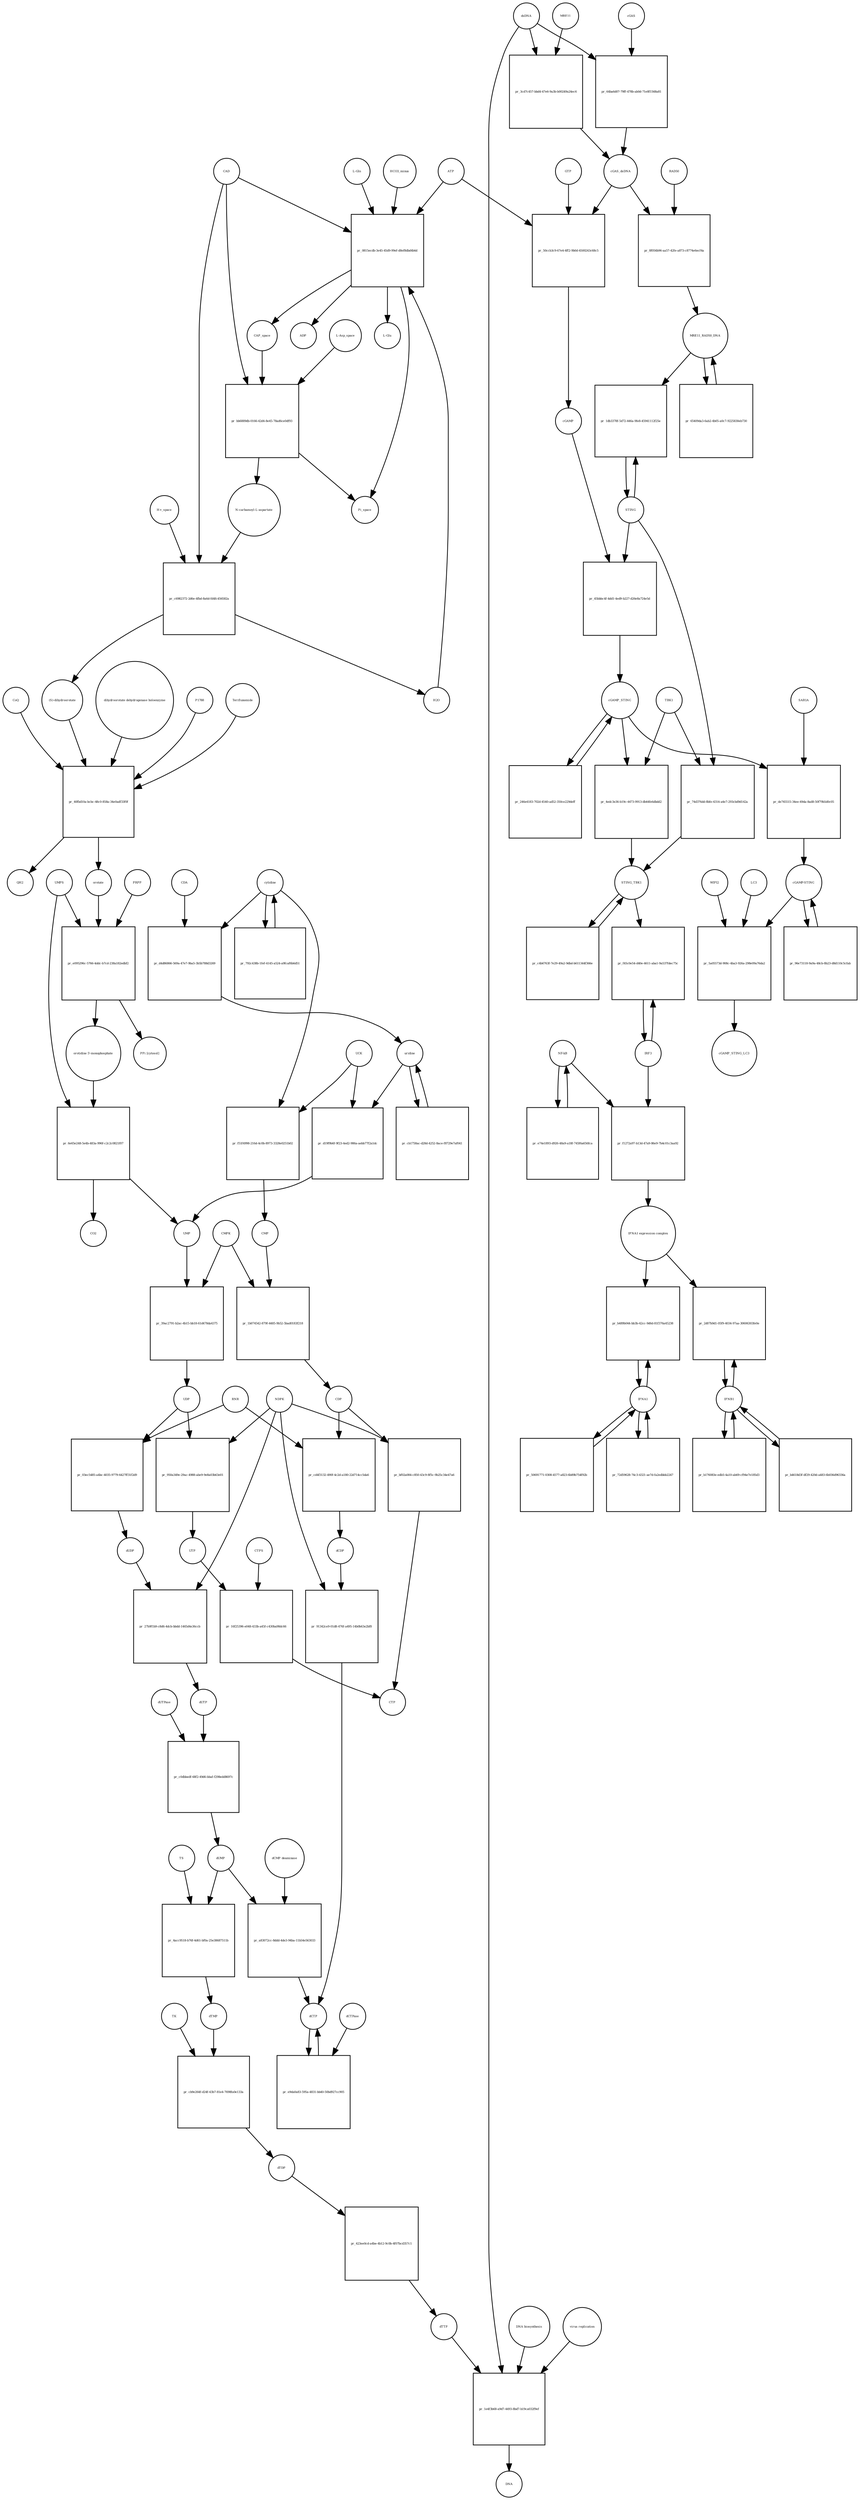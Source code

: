 strict digraph  {
"L-Gln" [annotation="", bipartite=0, cls="simple chemical", fontsize=4, label="L-Gln", shape=circle];
"pr_0815ecdb-3e45-45d9-99ef-d8ef8dbd4b6d" [annotation="", bipartite=1, cls=process, fontsize=4, label="pr_0815ecdb-3e45-45d9-99ef-d8ef8dbd4b6d", shape=square];
CAP_space [annotation="", bipartite=0, cls="simple chemical", fontsize=4, label=CAP_space, shape=circle];
CAD [annotation="", bipartite=0, cls=macromolecule, fontsize=4, label=CAD, shape=circle];
HCO3_minus [annotation="", bipartite=0, cls="simple chemical", fontsize=4, label=HCO3_minus, shape=circle];
H2O [annotation="", bipartite=0, cls="simple chemical", fontsize=4, label=H2O, shape=circle];
ATP [annotation="", bipartite=0, cls="simple chemical", fontsize=4, label=ATP, shape=circle];
"L-Glu" [annotation="", bipartite=0, cls="simple chemical", fontsize=4, label="L-Glu", shape=circle];
ADP [annotation="", bipartite=0, cls="simple chemical", fontsize=4, label=ADP, shape=circle];
Pi_space [annotation="", bipartite=0, cls="simple chemical", fontsize=4, label=Pi_space, shape=circle];
cytidine [annotation="", bipartite=0, cls="simple chemical", fontsize=4, label=cytidine, shape=circle];
"pr_d4d86866-569a-47e7-9ba5-3b5b788d3269" [annotation="", bipartite=1, cls=process, fontsize=4, label="pr_d4d86866-569a-47e7-9ba5-3b5b788d3269", shape=square];
uridine [annotation="", bipartite=0, cls="simple chemical", fontsize=4, label=uridine, shape=circle];
CDA [annotation="", bipartite=0, cls=macromolecule, fontsize=4, label=CDA, shape=circle];
"pr_d19f9b6f-9f23-4ed2-986a-aebb77f2a1dc" [annotation="", bipartite=1, cls=process, fontsize=4, label="pr_d19f9b6f-9f23-4ed2-986a-aebb77f2a1dc", shape=square];
UMP [annotation="", bipartite=0, cls="simple chemical", fontsize=4, label=UMP, shape=circle];
UCK [annotation="", bipartite=0, cls=macromolecule, fontsize=4, label=UCK, shape=circle];
"pr_f51f4998-216d-4c0b-8973-3328e0251b02" [annotation="", bipartite=1, cls=process, fontsize=4, label="pr_f51f4998-216d-4c0b-8973-3328e0251b02", shape=square];
CMP [annotation="", bipartite=0, cls="simple chemical", fontsize=4, label=CMP, shape=circle];
"pr_cb1758ac-d28d-4252-8ace-f8729e7af041" [annotation="", bipartite=1, cls=process, fontsize=4, label="pr_cb1758ac-d28d-4252-8ace-f8729e7af041", shape=square];
"pr_792c438b-1fef-4145-a524-a9fcaf6b6d51" [annotation="", bipartite=1, cls=process, fontsize=4, label="pr_792c438b-1fef-4145-a524-a9fcaf6b6d51", shape=square];
"pr_39ac2791-b2ac-4b15-bb18-61d478da4375" [annotation="", bipartite=1, cls=process, fontsize=4, label="pr_39ac2791-b2ac-4b15-bb18-61d478da4375", shape=square];
UDP [annotation="", bipartite=0, cls="simple chemical", fontsize=4, label=UDP, shape=circle];
CMPK [annotation="", bipartite=0, cls=macromolecule, fontsize=4, label=CMPK, shape=circle];
"pr_1b074542-879f-4485-9b52-5bad0183f218" [annotation="", bipartite=1, cls=process, fontsize=4, label="pr_1b074542-879f-4485-9b52-5bad0183f218", shape=square];
CDP [annotation="", bipartite=0, cls="simple chemical", fontsize=4, label=CDP, shape=circle];
"pr_950a349e-29ac-4988-abe9-9e8a03b63e01" [annotation="", bipartite=1, cls=process, fontsize=4, label="pr_950a349e-29ac-4988-abe9-9e8a03b63e01", shape=square];
UTP [annotation="", bipartite=0, cls="simple chemical", fontsize=4, label=UTP, shape=circle];
NDPK [annotation="", bipartite=0, cls=macromolecule, fontsize=4, label=NDPK, shape=circle];
"pr_bf02a084-c850-43c9-8f5c-9b25c34e47a6" [annotation="", bipartite=1, cls=process, fontsize=4, label="pr_bf02a084-c850-43c9-8f5c-9b25c34e47a6", shape=square];
CTP [annotation="", bipartite=0, cls="simple chemical", fontsize=4, label=CTP, shape=circle];
"pr_16f25396-e048-433b-a45f-c430ba98dc66" [annotation="", bipartite=1, cls=process, fontsize=4, label="pr_16f25396-e048-433b-a45f-c430ba98dc66", shape=square];
CTPS [annotation="", bipartite=0, cls=macromolecule, fontsize=4, label=CTPS, shape=circle];
"pr_03ec5485-a4bc-4035-9779-6427ff31f2d9" [annotation="", bipartite=1, cls=process, fontsize=4, label="pr_03ec5485-a4bc-4035-9779-6427ff31f2d9", shape=square];
dUDP [annotation="", bipartite=0, cls="simple chemical", fontsize=4, label=dUDP, shape=circle];
RNR [annotation="", bipartite=0, cls=macromolecule, fontsize=4, label=RNR, shape=circle];
"pr_27b9f1b9-c8d6-4dcb-bbdd-1465d4e36ccb" [annotation="", bipartite=1, cls=process, fontsize=4, label="pr_27b9f1b9-c8d6-4dcb-bbdd-1465d4e36ccb", shape=square];
dUTP [annotation="", bipartite=0, cls="simple chemical", fontsize=4, label=dUTP, shape=circle];
dCDP [annotation="", bipartite=0, cls="simple chemical", fontsize=4, label=dCDP, shape=circle];
"pr_91342ce9-01d8-476f-a495-14b0b63e2bf8" [annotation="", bipartite=1, cls=process, fontsize=4, label="pr_91342ce9-01d8-476f-a495-14b0b63e2bf8", shape=square];
dCTP [annotation="", bipartite=0, cls="simple chemical", fontsize=4, label=dCTP, shape=circle];
"pr_cd4f3132-490f-4c2d-a180-22d714cc5da6" [annotation="", bipartite=1, cls=process, fontsize=4, label="pr_cd4f3132-490f-4c2d-a180-22d714cc5da6", shape=square];
"pr_c0dbbedf-68f2-49d6-bbaf-f298edd8697c" [annotation="", bipartite=1, cls=process, fontsize=4, label="pr_c0dbbedf-68f2-49d6-bbaf-f298edd8697c", shape=square];
dUMP [annotation="", bipartite=0, cls="simple chemical", fontsize=4, label=dUMP, shape=circle];
dUTPase [annotation="", bipartite=0, cls=macromolecule, fontsize=4, label=dUTPase, shape=circle];
"pr_e9da0a83-595a-4831-bb40-50bd927cc905" [annotation="", bipartite=1, cls=process, fontsize=4, label="pr_e9da0a83-595a-4831-bb40-50bd927cc905", shape=square];
dCTPase [annotation="", bipartite=0, cls=macromolecule, fontsize=4, label=dCTPase, shape=circle];
"pr_a83072cc-8ddd-4de3-94ba-11b54e563033" [annotation="", bipartite=1, cls=process, fontsize=4, label="pr_a83072cc-8ddd-4de3-94ba-11b54e563033", shape=square];
"dCMP deaminase" [annotation="", bipartite=0, cls=macromolecule, fontsize=4, label="dCMP deaminase", shape=circle];
"pr_4acc9518-b76f-4d61-bf0a-25e38687511b" [annotation="", bipartite=1, cls=process, fontsize=4, label="pr_4acc9518-b76f-4d61-bf0a-25e38687511b", shape=square];
dTMP [annotation="", bipartite=0, cls="simple chemical", fontsize=4, label=dTMP, shape=circle];
TS [annotation="", bipartite=0, cls=macromolecule, fontsize=4, label=TS, shape=circle];
"pr_cb9e264f-d24f-43b7-81e4-7698fa0e133a" [annotation="", bipartite=1, cls=process, fontsize=4, label="pr_cb9e264f-d24f-43b7-81e4-7698fa0e133a", shape=square];
dTDP [annotation="", bipartite=0, cls="simple chemical", fontsize=4, label=dTDP, shape=circle];
TK [annotation="", bipartite=0, cls=macromolecule, fontsize=4, label=TK, shape=circle];
"pr_423ee0cd-a4be-4b12-9c0b-4f07bcd357c1" [annotation="", bipartite=1, cls=process, fontsize=4, label="pr_423ee0cd-a4be-4b12-9c0b-4f07bcd357c1", shape=square];
dTTP [annotation="", bipartite=0, cls="simple chemical", fontsize=4, label=dTTP, shape=circle];
dsDNA [annotation="", bipartite=0, cls="simple chemical", fontsize=4, label=dsDNA, shape=circle];
"pr_64ba6d07-79ff-478b-ab0d-71e8f1568a81" [annotation="", bipartite=1, cls=process, fontsize=4, label="pr_64ba6d07-79ff-478b-ab0d-71e8f1568a81", shape=square];
cGAS [annotation="", bipartite=0, cls=macromolecule, fontsize=4, label=cGAS, shape=circle];
cGAS_dsDNA [annotation="", bipartite=0, cls=complex, fontsize=4, label=cGAS_dsDNA, shape=circle];
"pr_50ccb3c9-67e4-4ff2-9b0d-4500243c68c5" [annotation="", bipartite=1, cls=process, fontsize=4, label="pr_50ccb3c9-67e4-4ff2-9b0d-4500243c68c5", shape=square];
GTP [annotation="", bipartite=0, cls="simple chemical", fontsize=4, label=GTP, shape=circle];
cGAMP [annotation="", bipartite=0, cls="simple chemical", fontsize=4, label=cGAMP, shape=circle];
"pr_45bbbc4f-4dd1-4ed9-b227-d26e8a724e5d" [annotation="", bipartite=1, cls=process, fontsize=4, label="pr_45bbbc4f-4dd1-4ed9-b227-d26e8a724e5d", shape=square];
STING [annotation="", bipartite=0, cls="macromolecule multimer", fontsize=4, label=STING, shape=circle];
cGAMP_STING [annotation="", bipartite=0, cls=complex, fontsize=4, label=cGAMP_STING, shape=circle];
TBK1 [annotation="", bipartite=0, cls=macromolecule, fontsize=4, label=TBK1, shape=circle];
"pr_4edc3e36-b19c-4473-9913-db44fe6dbdd2" [annotation="", bipartite=1, cls=process, fontsize=4, label="pr_4edc3e36-b19c-4473-9913-db44fe6dbdd2", shape=square];
STING_TBK1 [annotation="", bipartite=0, cls=complex, fontsize=4, label=STING_TBK1, shape=circle];
"pr_246e4183-702d-4540-ad52-350ce229deff" [annotation="", bipartite=1, cls=process, fontsize=4, label="pr_246e4183-702d-4540-ad52-350ce229deff", shape=square];
"pr_c4b6763f-7e29-49a2-9dbd-b611344f366e" [annotation="", bipartite=1, cls=process, fontsize=4, label="pr_c4b6763f-7e29-49a2-9dbd-b611344f366e", shape=square];
"NF-kB" [annotation="", bipartite=0, cls=complex, fontsize=4, label="NF-kB", shape=circle];
"pr_e74e1893-d926-48a9-a18f-745f6a656fca" [annotation="", bipartite=1, cls=process, fontsize=4, label="pr_e74e1893-d926-48a9-a18f-745f6a656fca", shape=square];
IFNA1 [annotation="", bipartite=0, cls="nucleic acid feature", fontsize=4, label=IFNA1, shape=circle];
"pr_72d59628-74c3-4321-ae7d-fa2edbbb2247" [annotation="", bipartite=1, cls=process, fontsize=4, label="pr_72d59628-74c3-4321-ae7d-fa2edbbb2247", shape=square];
IFNB1 [annotation="", bipartite=0, cls="nucleic acid feature", fontsize=4, label=IFNB1, shape=circle];
"pr_b4618d3f-df29-420d-a483-6b036d96336a" [annotation="", bipartite=1, cls=process, fontsize=4, label="pr_b4618d3f-df29-420d-a483-6b036d96336a", shape=square];
"pr_50691771-0308-4577-a823-6b89b754f92b" [annotation="", bipartite=1, cls=process, fontsize=4, label="pr_50691771-0308-4577-a823-6b89b754f92b", shape=square];
"pr_b176083e-edb5-4a10-ab69-cf94e7e185d3" [annotation="", bipartite=1, cls=process, fontsize=4, label="pr_b176083e-edb5-4a10-ab69-cf94e7e185d3", shape=square];
"pr_2d07b9d1-05f9-4034-97aa-30606303fe0e" [annotation="", bipartite=1, cls=process, fontsize=4, label="pr_2d07b9d1-05f9-4034-97aa-30606303fe0e", shape=square];
"IFNA1 expression complex" [annotation="", bipartite=0, cls=complex, fontsize=4, label="IFNA1 expression complex", shape=circle];
"cGAMP-STING" [annotation="", bipartite=0, cls=complex, fontsize=4, label="cGAMP-STING", shape=circle];
"pr_96e73118-9a9a-48cb-8b23-d8d110c5cfab" [annotation="", bipartite=1, cls=process, fontsize=4, label="pr_96e73118-9a9a-48cb-8b23-d8d110c5cfab", shape=square];
"pr_3cd7c457-bbd4-47e6-9a3b-b00249a24ec6" [annotation="", bipartite=1, cls=process, fontsize=4, label="pr_3cd7c457-bbd4-47e6-9a3b-b00249a24ec6", shape=square];
MRE11 [annotation="", bipartite=0, cls="macromolecule multimer", fontsize=4, label=MRE11, shape=circle];
RAD50 [annotation="", bipartite=0, cls="macromolecule multimer", fontsize=4, label=RAD50, shape=circle];
"pr_8f056b96-aa57-42fe-a873-c8774e6ecf4a" [annotation="", bipartite=1, cls=process, fontsize=4, label="pr_8f056b96-aa57-42fe-a873-c8774e6ecf4a", shape=square];
MRE11_RAD50_DNA [annotation="", bipartite=0, cls=complex, fontsize=4, label=MRE11_RAD50_DNA, shape=circle];
IRF3 [annotation="", bipartite=0, cls="macromolecule multimer", fontsize=4, label=IRF3, shape=circle];
"pr_f45c0e54-d40e-4611-aba1-9a537fdec75c" [annotation="", bipartite=1, cls=process, fontsize=4, label="pr_f45c0e54-d40e-4611-aba1-9a537fdec75c", shape=square];
"pr_de745515-34ee-49da-8ad8-50f79b5d0c05" [annotation="", bipartite=1, cls=process, fontsize=4, label="pr_de745515-34ee-49da-8ad8-50f79b5d0c05", shape=square];
SAR1A [annotation="", bipartite=0, cls=macromolecule, fontsize=4, label=SAR1A, shape=circle];
"pr_5a05573d-908c-4ba3-926a-298e09a76da2" [annotation="", bipartite=1, cls=process, fontsize=4, label="pr_5a05573d-908c-4ba3-926a-298e09a76da2", shape=square];
LC3 [annotation="", bipartite=0, cls=macromolecule, fontsize=4, label=LC3, shape=circle];
cGAMP_STING_LC3 [annotation="", bipartite=0, cls=complex, fontsize=4, label=cGAMP_STING_LC3, shape=circle];
WIPI2 [annotation="", bipartite=0, cls=macromolecule, fontsize=4, label=WIPI2, shape=circle];
"pr_1db3378f-5d72-446a-9fe8-45941112f25e" [annotation="", bipartite=1, cls=process, fontsize=4, label="pr_1db3378f-5d72-446a-9fe8-45941112f25e", shape=square];
"pr_74d376dd-8bfe-4314-a4e7-293cbd9d142a" [annotation="", bipartite=1, cls=process, fontsize=4, label="pr_74d376dd-8bfe-4314-a4e7-293cbd9d142a", shape=square];
"pr_65409da3-6ab2-4b05-a0c7-9225830eb730" [annotation="", bipartite=1, cls=process, fontsize=4, label="pr_65409da3-6ab2-4b05-a0c7-9225830eb730", shape=square];
"pr_bb6889db-0166-42d4-8e45-78ad6ce0df93" [annotation="", bipartite=1, cls=process, fontsize=4, label="pr_bb6889db-0166-42d4-8e45-78ad6ce0df93", shape=square];
"N-carbamoyl-L-aspartate" [annotation="", bipartite=0, cls="simple chemical", fontsize=4, label="N-carbamoyl-L-aspartate", shape=circle];
"L-Asp_space" [annotation="", bipartite=0, cls="simple chemical", fontsize=4, label="L-Asp_space", shape=circle];
"pr_c6982372-2d6e-4fbd-8a6d-fd4fc456582a" [annotation="", bipartite=1, cls=process, fontsize=4, label="pr_c6982372-2d6e-4fbd-8a6d-fd4fc456582a", shape=square];
"(S)-dihydroorotate" [annotation="", bipartite=0, cls="simple chemical", fontsize=4, label="(S)-dihydroorotate", shape=circle];
"H+_space" [annotation="", bipartite=0, cls="simple chemical", fontsize=4, label="H+_space", shape=circle];
"pr_40fbd10a-bcbc-48c0-858a-34e0adf33f0f" [annotation="", bipartite=1, cls=process, fontsize=4, label="pr_40fbd10a-bcbc-48c0-858a-34e0adf33f0f", shape=square];
orotate [annotation="", bipartite=0, cls="simple chemical", fontsize=4, label=orotate, shape=circle];
"dihydroorotate dehydrogenase holoenzyme" [annotation="", bipartite=0, cls="simple chemical", fontsize=4, label="dihydroorotate dehydrogenase holoenzyme", shape=circle];
P1788 [annotation="", bipartite=0, cls="simple chemical", fontsize=4, label=P1788, shape=circle];
Teriflunomide [annotation="", bipartite=0, cls="simple chemical", fontsize=4, label=Teriflunomide, shape=circle];
CoQ [annotation="", bipartite=0, cls="simple chemical", fontsize=4, label=CoQ, shape=circle];
QH2 [annotation="", bipartite=0, cls="simple chemical", fontsize=4, label=QH2, shape=circle];
"pr_e095296c-5766-4ddc-b7cd-238a182edbf2" [annotation="", bipartite=1, cls=process, fontsize=4, label="pr_e095296c-5766-4ddc-b7cd-238a182edbf2", shape=square];
"orotidine 5'-monophosphate" [annotation="", bipartite=0, cls="simple chemical", fontsize=4, label="orotidine 5'-monophosphate", shape=circle];
UMPS [annotation="", bipartite=0, cls="macromolecule multimer", fontsize=4, label=UMPS, shape=circle];
PRPP [annotation="", bipartite=0, cls="simple chemical", fontsize=4, label=PRPP, shape=circle];
"PPi [cytosol]" [annotation="", bipartite=0, cls="simple chemical", fontsize=4, label="PPi [cytosol]", shape=circle];
"pr_6e65e248-5e4b-483a-996f-c2c2c0821f07" [annotation="", bipartite=1, cls=process, fontsize=4, label="pr_6e65e248-5e4b-483a-996f-c2c2c0821f07", shape=square];
CO2 [annotation="", bipartite=0, cls="simple chemical", fontsize=4, label=CO2, shape=circle];
"pr_1e4f3b68-a9d7-4493-8bd7-b19ca032f9ef" [annotation="", bipartite=1, cls=process, fontsize=4, label="pr_1e4f3b68-a9d7-4493-8bd7-b19ca032f9ef", shape=square];
DNA [annotation="", bipartite=0, cls="nucleic acid feature", fontsize=4, label=DNA, shape=circle];
"DNA biosynthesis" [annotation="urn_miriam_obo.go_GO%3A0071897", bipartite=0, cls=phenotype, fontsize=4, label="DNA biosynthesis", shape=circle];
"virus replication" [annotation="", bipartite=0, cls=phenotype, fontsize=4, label="virus replication", shape=circle];
"pr_b489b044-bb3b-42cc-9d6d-81f376a45238" [annotation="", bipartite=1, cls=process, fontsize=4, label="pr_b489b044-bb3b-42cc-9d6d-81f376a45238", shape=square];
"pr_f1272a97-b13d-47a9-86e9-7b4c01c3aa92" [annotation="", bipartite=1, cls=process, fontsize=4, label="pr_f1272a97-b13d-47a9-86e9-7b4c01c3aa92", shape=square];
"L-Gln" -> "pr_0815ecdb-3e45-45d9-99ef-d8ef8dbd4b6d"  [annotation="", interaction_type=consumption];
"pr_0815ecdb-3e45-45d9-99ef-d8ef8dbd4b6d" -> CAP_space  [annotation="", interaction_type=production];
"pr_0815ecdb-3e45-45d9-99ef-d8ef8dbd4b6d" -> "L-Glu"  [annotation="", interaction_type=production];
"pr_0815ecdb-3e45-45d9-99ef-d8ef8dbd4b6d" -> ADP  [annotation="", interaction_type=production];
"pr_0815ecdb-3e45-45d9-99ef-d8ef8dbd4b6d" -> Pi_space  [annotation="", interaction_type=production];
CAP_space -> "pr_bb6889db-0166-42d4-8e45-78ad6ce0df93"  [annotation="", interaction_type=consumption];
CAD -> "pr_0815ecdb-3e45-45d9-99ef-d8ef8dbd4b6d"  [annotation=urn_miriam_reactome_REACT_1698, interaction_type=catalysis];
CAD -> "pr_bb6889db-0166-42d4-8e45-78ad6ce0df93"  [annotation=urn_miriam_reactome_REACT_1698, interaction_type=catalysis];
CAD -> "pr_c6982372-2d6e-4fbd-8a6d-fd4fc456582a"  [annotation=urn_miriam_reactome_REACT_1698, interaction_type=catalysis];
HCO3_minus -> "pr_0815ecdb-3e45-45d9-99ef-d8ef8dbd4b6d"  [annotation="", interaction_type=consumption];
H2O -> "pr_0815ecdb-3e45-45d9-99ef-d8ef8dbd4b6d"  [annotation="", interaction_type=consumption];
ATP -> "pr_0815ecdb-3e45-45d9-99ef-d8ef8dbd4b6d"  [annotation="", interaction_type=consumption];
ATP -> "pr_50ccb3c9-67e4-4ff2-9b0d-4500243c68c5"  [annotation="", interaction_type=consumption];
cytidine -> "pr_d4d86866-569a-47e7-9ba5-3b5b788d3269"  [annotation="", interaction_type=consumption];
cytidine -> "pr_f51f4998-216d-4c0b-8973-3328e0251b02"  [annotation="", interaction_type=consumption];
cytidine -> "pr_792c438b-1fef-4145-a524-a9fcaf6b6d51"  [annotation="", interaction_type=consumption];
"pr_d4d86866-569a-47e7-9ba5-3b5b788d3269" -> uridine  [annotation="", interaction_type=production];
uridine -> "pr_d19f9b6f-9f23-4ed2-986a-aebb77f2a1dc"  [annotation="", interaction_type=consumption];
uridine -> "pr_cb1758ac-d28d-4252-8ace-f8729e7af041"  [annotation="", interaction_type=consumption];
CDA -> "pr_d4d86866-569a-47e7-9ba5-3b5b788d3269"  [annotation="", interaction_type=catalysis];
"pr_d19f9b6f-9f23-4ed2-986a-aebb77f2a1dc" -> UMP  [annotation="", interaction_type=production];
UMP -> "pr_39ac2791-b2ac-4b15-bb18-61d478da4375"  [annotation="", interaction_type=consumption];
UCK -> "pr_d19f9b6f-9f23-4ed2-986a-aebb77f2a1dc"  [annotation="", interaction_type=catalysis];
UCK -> "pr_f51f4998-216d-4c0b-8973-3328e0251b02"  [annotation="", interaction_type=catalysis];
"pr_f51f4998-216d-4c0b-8973-3328e0251b02" -> CMP  [annotation="", interaction_type=production];
CMP -> "pr_1b074542-879f-4485-9b52-5bad0183f218"  [annotation="", interaction_type=consumption];
"pr_cb1758ac-d28d-4252-8ace-f8729e7af041" -> uridine  [annotation="", interaction_type=production];
"pr_792c438b-1fef-4145-a524-a9fcaf6b6d51" -> cytidine  [annotation="", interaction_type=production];
"pr_39ac2791-b2ac-4b15-bb18-61d478da4375" -> UDP  [annotation="", interaction_type=production];
UDP -> "pr_950a349e-29ac-4988-abe9-9e8a03b63e01"  [annotation="", interaction_type=consumption];
UDP -> "pr_03ec5485-a4bc-4035-9779-6427ff31f2d9"  [annotation="", interaction_type=consumption];
CMPK -> "pr_39ac2791-b2ac-4b15-bb18-61d478da4375"  [annotation="", interaction_type=catalysis];
CMPK -> "pr_1b074542-879f-4485-9b52-5bad0183f218"  [annotation="", interaction_type=catalysis];
"pr_1b074542-879f-4485-9b52-5bad0183f218" -> CDP  [annotation="", interaction_type=production];
CDP -> "pr_bf02a084-c850-43c9-8f5c-9b25c34e47a6"  [annotation="", interaction_type=consumption];
CDP -> "pr_cd4f3132-490f-4c2d-a180-22d714cc5da6"  [annotation="", interaction_type=consumption];
"pr_950a349e-29ac-4988-abe9-9e8a03b63e01" -> UTP  [annotation="", interaction_type=production];
UTP -> "pr_16f25396-e048-433b-a45f-c430ba98dc66"  [annotation="", interaction_type=consumption];
NDPK -> "pr_950a349e-29ac-4988-abe9-9e8a03b63e01"  [annotation="", interaction_type=catalysis];
NDPK -> "pr_bf02a084-c850-43c9-8f5c-9b25c34e47a6"  [annotation="", interaction_type=catalysis];
NDPK -> "pr_27b9f1b9-c8d6-4dcb-bbdd-1465d4e36ccb"  [annotation="", interaction_type=catalysis];
NDPK -> "pr_91342ce9-01d8-476f-a495-14b0b63e2bf8"  [annotation="", interaction_type=catalysis];
"pr_bf02a084-c850-43c9-8f5c-9b25c34e47a6" -> CTP  [annotation="", interaction_type=production];
"pr_16f25396-e048-433b-a45f-c430ba98dc66" -> CTP  [annotation="", interaction_type=production];
CTPS -> "pr_16f25396-e048-433b-a45f-c430ba98dc66"  [annotation="", interaction_type=catalysis];
"pr_03ec5485-a4bc-4035-9779-6427ff31f2d9" -> dUDP  [annotation="", interaction_type=production];
dUDP -> "pr_27b9f1b9-c8d6-4dcb-bbdd-1465d4e36ccb"  [annotation="", interaction_type=consumption];
RNR -> "pr_03ec5485-a4bc-4035-9779-6427ff31f2d9"  [annotation="", interaction_type=catalysis];
RNR -> "pr_cd4f3132-490f-4c2d-a180-22d714cc5da6"  [annotation="", interaction_type=catalysis];
"pr_27b9f1b9-c8d6-4dcb-bbdd-1465d4e36ccb" -> dUTP  [annotation="", interaction_type=production];
dUTP -> "pr_c0dbbedf-68f2-49d6-bbaf-f298edd8697c"  [annotation="", interaction_type=consumption];
dCDP -> "pr_91342ce9-01d8-476f-a495-14b0b63e2bf8"  [annotation="", interaction_type=consumption];
"pr_91342ce9-01d8-476f-a495-14b0b63e2bf8" -> dCTP  [annotation="", interaction_type=production];
dCTP -> "pr_e9da0a83-595a-4831-bb40-50bd927cc905"  [annotation="", interaction_type=consumption];
"pr_cd4f3132-490f-4c2d-a180-22d714cc5da6" -> dCDP  [annotation="", interaction_type=production];
"pr_c0dbbedf-68f2-49d6-bbaf-f298edd8697c" -> dUMP  [annotation="", interaction_type=production];
dUMP -> "pr_a83072cc-8ddd-4de3-94ba-11b54e563033"  [annotation="", interaction_type=consumption];
dUMP -> "pr_4acc9518-b76f-4d61-bf0a-25e38687511b"  [annotation="", interaction_type=consumption];
dUTPase -> "pr_c0dbbedf-68f2-49d6-bbaf-f298edd8697c"  [annotation="", interaction_type=catalysis];
"pr_e9da0a83-595a-4831-bb40-50bd927cc905" -> dCTP  [annotation="", interaction_type=production];
dCTPase -> "pr_e9da0a83-595a-4831-bb40-50bd927cc905"  [annotation="", interaction_type=catalysis];
"pr_a83072cc-8ddd-4de3-94ba-11b54e563033" -> dCTP  [annotation="", interaction_type=production];
"dCMP deaminase" -> "pr_a83072cc-8ddd-4de3-94ba-11b54e563033"  [annotation="", interaction_type=catalysis];
"pr_4acc9518-b76f-4d61-bf0a-25e38687511b" -> dTMP  [annotation="", interaction_type=production];
dTMP -> "pr_cb9e264f-d24f-43b7-81e4-7698fa0e133a"  [annotation="", interaction_type=consumption];
TS -> "pr_4acc9518-b76f-4d61-bf0a-25e38687511b"  [annotation="", interaction_type=catalysis];
"pr_cb9e264f-d24f-43b7-81e4-7698fa0e133a" -> dTDP  [annotation="", interaction_type=production];
dTDP -> "pr_423ee0cd-a4be-4b12-9c0b-4f07bcd357c1"  [annotation="", interaction_type=consumption];
TK -> "pr_cb9e264f-d24f-43b7-81e4-7698fa0e133a"  [annotation="", interaction_type=catalysis];
"pr_423ee0cd-a4be-4b12-9c0b-4f07bcd357c1" -> dTTP  [annotation="", interaction_type=production];
dTTP -> "pr_1e4f3b68-a9d7-4493-8bd7-b19ca032f9ef"  [annotation="", interaction_type=consumption];
dsDNA -> "pr_64ba6d07-79ff-478b-ab0d-71e8f1568a81"  [annotation="", interaction_type=consumption];
dsDNA -> "pr_3cd7c457-bbd4-47e6-9a3b-b00249a24ec6"  [annotation="", interaction_type=consumption];
dsDNA -> "pr_1e4f3b68-a9d7-4493-8bd7-b19ca032f9ef"  [annotation="", interaction_type=consumption];
"pr_64ba6d07-79ff-478b-ab0d-71e8f1568a81" -> cGAS_dsDNA  [annotation="", interaction_type=production];
cGAS -> "pr_64ba6d07-79ff-478b-ab0d-71e8f1568a81"  [annotation="", interaction_type=consumption];
cGAS_dsDNA -> "pr_50ccb3c9-67e4-4ff2-9b0d-4500243c68c5"  [annotation="", interaction_type=catalysis];
cGAS_dsDNA -> "pr_8f056b96-aa57-42fe-a873-c8774e6ecf4a"  [annotation="", interaction_type=consumption];
"pr_50ccb3c9-67e4-4ff2-9b0d-4500243c68c5" -> cGAMP  [annotation="", interaction_type=production];
GTP -> "pr_50ccb3c9-67e4-4ff2-9b0d-4500243c68c5"  [annotation="", interaction_type=consumption];
cGAMP -> "pr_45bbbc4f-4dd1-4ed9-b227-d26e8a724e5d"  [annotation="", interaction_type=consumption];
"pr_45bbbc4f-4dd1-4ed9-b227-d26e8a724e5d" -> cGAMP_STING  [annotation="", interaction_type=production];
STING -> "pr_45bbbc4f-4dd1-4ed9-b227-d26e8a724e5d"  [annotation="", interaction_type=consumption];
STING -> "pr_1db3378f-5d72-446a-9fe8-45941112f25e"  [annotation="", interaction_type=consumption];
STING -> "pr_74d376dd-8bfe-4314-a4e7-293cbd9d142a"  [annotation="", interaction_type=consumption];
cGAMP_STING -> "pr_4edc3e36-b19c-4473-9913-db44fe6dbdd2"  [annotation="", interaction_type=consumption];
cGAMP_STING -> "pr_246e4183-702d-4540-ad52-350ce229deff"  [annotation="", interaction_type=consumption];
cGAMP_STING -> "pr_de745515-34ee-49da-8ad8-50f79b5d0c05"  [annotation="", interaction_type=consumption];
TBK1 -> "pr_4edc3e36-b19c-4473-9913-db44fe6dbdd2"  [annotation="", interaction_type=consumption];
TBK1 -> "pr_74d376dd-8bfe-4314-a4e7-293cbd9d142a"  [annotation="", interaction_type=consumption];
"pr_4edc3e36-b19c-4473-9913-db44fe6dbdd2" -> STING_TBK1  [annotation="", interaction_type=production];
STING_TBK1 -> "pr_c4b6763f-7e29-49a2-9dbd-b611344f366e"  [annotation="", interaction_type=consumption];
STING_TBK1 -> "pr_f45c0e54-d40e-4611-aba1-9a537fdec75c"  [annotation="", interaction_type=catalysis];
"pr_246e4183-702d-4540-ad52-350ce229deff" -> cGAMP_STING  [annotation="", interaction_type=production];
"pr_c4b6763f-7e29-49a2-9dbd-b611344f366e" -> STING_TBK1  [annotation="", interaction_type=production];
"NF-kB" -> "pr_e74e1893-d926-48a9-a18f-745f6a656fca"  [annotation="", interaction_type=consumption];
"NF-kB" -> "pr_f1272a97-b13d-47a9-86e9-7b4c01c3aa92"  [annotation="", interaction_type=consumption];
"pr_e74e1893-d926-48a9-a18f-745f6a656fca" -> "NF-kB"  [annotation="", interaction_type=production];
IFNA1 -> "pr_72d59628-74c3-4321-ae7d-fa2edbbb2247"  [annotation="", interaction_type=consumption];
IFNA1 -> "pr_50691771-0308-4577-a823-6b89b754f92b"  [annotation="", interaction_type=consumption];
IFNA1 -> "pr_b489b044-bb3b-42cc-9d6d-81f376a45238"  [annotation="", interaction_type=consumption];
"pr_72d59628-74c3-4321-ae7d-fa2edbbb2247" -> IFNA1  [annotation="", interaction_type=production];
IFNB1 -> "pr_b4618d3f-df29-420d-a483-6b036d96336a"  [annotation="", interaction_type=consumption];
IFNB1 -> "pr_b176083e-edb5-4a10-ab69-cf94e7e185d3"  [annotation="", interaction_type=consumption];
IFNB1 -> "pr_2d07b9d1-05f9-4034-97aa-30606303fe0e"  [annotation="", interaction_type=consumption];
"pr_b4618d3f-df29-420d-a483-6b036d96336a" -> IFNB1  [annotation="", interaction_type=production];
"pr_50691771-0308-4577-a823-6b89b754f92b" -> IFNA1  [annotation="", interaction_type=production];
"pr_b176083e-edb5-4a10-ab69-cf94e7e185d3" -> IFNB1  [annotation="", interaction_type=production];
"pr_2d07b9d1-05f9-4034-97aa-30606303fe0e" -> IFNB1  [annotation="", interaction_type=production];
"IFNA1 expression complex" -> "pr_2d07b9d1-05f9-4034-97aa-30606303fe0e"  [annotation="", interaction_type=stimulation];
"IFNA1 expression complex" -> "pr_b489b044-bb3b-42cc-9d6d-81f376a45238"  [annotation="", interaction_type=stimulation];
"cGAMP-STING" -> "pr_96e73118-9a9a-48cb-8b23-d8d110c5cfab"  [annotation="", interaction_type=consumption];
"cGAMP-STING" -> "pr_5a05573d-908c-4ba3-926a-298e09a76da2"  [annotation="", interaction_type=consumption];
"pr_96e73118-9a9a-48cb-8b23-d8d110c5cfab" -> "cGAMP-STING"  [annotation="", interaction_type=production];
"pr_3cd7c457-bbd4-47e6-9a3b-b00249a24ec6" -> cGAS_dsDNA  [annotation="", interaction_type=production];
MRE11 -> "pr_3cd7c457-bbd4-47e6-9a3b-b00249a24ec6"  [annotation="", interaction_type=consumption];
RAD50 -> "pr_8f056b96-aa57-42fe-a873-c8774e6ecf4a"  [annotation="", interaction_type=consumption];
"pr_8f056b96-aa57-42fe-a873-c8774e6ecf4a" -> MRE11_RAD50_DNA  [annotation="", interaction_type=production];
MRE11_RAD50_DNA -> "pr_1db3378f-5d72-446a-9fe8-45941112f25e"  [annotation="", interaction_type=catalysis];
MRE11_RAD50_DNA -> "pr_65409da3-6ab2-4b05-a0c7-9225830eb730"  [annotation="", interaction_type=consumption];
IRF3 -> "pr_f45c0e54-d40e-4611-aba1-9a537fdec75c"  [annotation="", interaction_type=consumption];
IRF3 -> "pr_f1272a97-b13d-47a9-86e9-7b4c01c3aa92"  [annotation="", interaction_type=consumption];
"pr_f45c0e54-d40e-4611-aba1-9a537fdec75c" -> IRF3  [annotation="", interaction_type=production];
"pr_de745515-34ee-49da-8ad8-50f79b5d0c05" -> "cGAMP-STING"  [annotation="", interaction_type=production];
SAR1A -> "pr_de745515-34ee-49da-8ad8-50f79b5d0c05"  [annotation="", interaction_type=catalysis];
"pr_5a05573d-908c-4ba3-926a-298e09a76da2" -> cGAMP_STING_LC3  [annotation="", interaction_type=production];
LC3 -> "pr_5a05573d-908c-4ba3-926a-298e09a76da2"  [annotation="", interaction_type=consumption];
WIPI2 -> "pr_5a05573d-908c-4ba3-926a-298e09a76da2"  [annotation="", interaction_type=catalysis];
"pr_1db3378f-5d72-446a-9fe8-45941112f25e" -> STING  [annotation="", interaction_type=production];
"pr_74d376dd-8bfe-4314-a4e7-293cbd9d142a" -> STING_TBK1  [annotation="", interaction_type=production];
"pr_65409da3-6ab2-4b05-a0c7-9225830eb730" -> MRE11_RAD50_DNA  [annotation="", interaction_type=production];
"pr_bb6889db-0166-42d4-8e45-78ad6ce0df93" -> "N-carbamoyl-L-aspartate"  [annotation="", interaction_type=production];
"pr_bb6889db-0166-42d4-8e45-78ad6ce0df93" -> Pi_space  [annotation="", interaction_type=production];
"N-carbamoyl-L-aspartate" -> "pr_c6982372-2d6e-4fbd-8a6d-fd4fc456582a"  [annotation="", interaction_type=consumption];
"L-Asp_space" -> "pr_bb6889db-0166-42d4-8e45-78ad6ce0df93"  [annotation="", interaction_type=consumption];
"pr_c6982372-2d6e-4fbd-8a6d-fd4fc456582a" -> "(S)-dihydroorotate"  [annotation="", interaction_type=production];
"pr_c6982372-2d6e-4fbd-8a6d-fd4fc456582a" -> H2O  [annotation="", interaction_type=production];
"(S)-dihydroorotate" -> "pr_40fbd10a-bcbc-48c0-858a-34e0adf33f0f"  [annotation="", interaction_type=consumption];
"H+_space" -> "pr_c6982372-2d6e-4fbd-8a6d-fd4fc456582a"  [annotation="", interaction_type=consumption];
"pr_40fbd10a-bcbc-48c0-858a-34e0adf33f0f" -> orotate  [annotation="", interaction_type=production];
"pr_40fbd10a-bcbc-48c0-858a-34e0adf33f0f" -> QH2  [annotation="", interaction_type=production];
orotate -> "pr_e095296c-5766-4ddc-b7cd-238a182edbf2"  [annotation="", interaction_type=consumption];
"dihydroorotate dehydrogenase holoenzyme" -> "pr_40fbd10a-bcbc-48c0-858a-34e0adf33f0f"  [annotation=urn_miriam_reactome_REACT_1698, interaction_type=catalysis];
P1788 -> "pr_40fbd10a-bcbc-48c0-858a-34e0adf33f0f"  [annotation=urn_miriam_reactome_REACT_1698, interaction_type=inhibition];
Teriflunomide -> "pr_40fbd10a-bcbc-48c0-858a-34e0adf33f0f"  [annotation=urn_miriam_reactome_REACT_1698, interaction_type=inhibition];
CoQ -> "pr_40fbd10a-bcbc-48c0-858a-34e0adf33f0f"  [annotation="", interaction_type=consumption];
"pr_e095296c-5766-4ddc-b7cd-238a182edbf2" -> "orotidine 5'-monophosphate"  [annotation="", interaction_type=production];
"pr_e095296c-5766-4ddc-b7cd-238a182edbf2" -> "PPi [cytosol]"  [annotation="", interaction_type=production];
"orotidine 5'-monophosphate" -> "pr_6e65e248-5e4b-483a-996f-c2c2c0821f07"  [annotation="", interaction_type=consumption];
UMPS -> "pr_e095296c-5766-4ddc-b7cd-238a182edbf2"  [annotation=urn_miriam_reactome_REACT_1698, interaction_type=catalysis];
UMPS -> "pr_6e65e248-5e4b-483a-996f-c2c2c0821f07"  [annotation=urn_miriam_reactome_REACT_1698, interaction_type=catalysis];
PRPP -> "pr_e095296c-5766-4ddc-b7cd-238a182edbf2"  [annotation="", interaction_type=consumption];
"pr_6e65e248-5e4b-483a-996f-c2c2c0821f07" -> UMP  [annotation="", interaction_type=production];
"pr_6e65e248-5e4b-483a-996f-c2c2c0821f07" -> CO2  [annotation="", interaction_type=production];
"pr_1e4f3b68-a9d7-4493-8bd7-b19ca032f9ef" -> DNA  [annotation="", interaction_type=production];
"DNA biosynthesis" -> "pr_1e4f3b68-a9d7-4493-8bd7-b19ca032f9ef"  [annotation="", interaction_type=catalysis];
"virus replication" -> "pr_1e4f3b68-a9d7-4493-8bd7-b19ca032f9ef"  [annotation="", interaction_type=inhibition];
"pr_b489b044-bb3b-42cc-9d6d-81f376a45238" -> IFNA1  [annotation="", interaction_type=production];
"pr_f1272a97-b13d-47a9-86e9-7b4c01c3aa92" -> "IFNA1 expression complex"  [annotation="", interaction_type=production];
}
